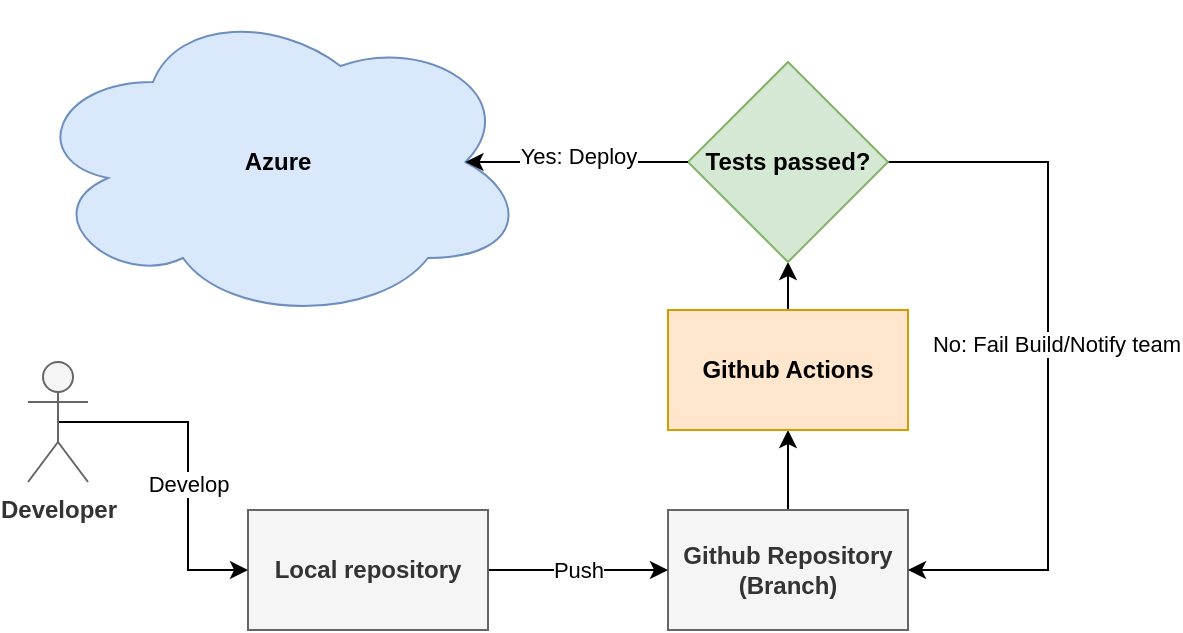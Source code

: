 <mxfile version="23.1.6" type="device">
  <diagram name="Page-1" id="_a-qMCfKqFlfd54H7Kzc">
    <mxGraphModel dx="567" dy="1878" grid="1" gridSize="10" guides="1" tooltips="1" connect="1" arrows="1" fold="1" page="1" pageScale="1" pageWidth="850" pageHeight="1100" math="0" shadow="0">
      <root>
        <mxCell id="0" />
        <mxCell id="1" parent="0" />
        <mxCell id="uu1oGtS7b5h-EQwZLsjT-1" value="&lt;b&gt;Azure&lt;/b&gt;" style="ellipse;shape=cloud;whiteSpace=wrap;html=1;fillColor=#dae8fc;strokeColor=#6c8ebf;" vertex="1" parent="1">
          <mxGeometry x="50" y="-80" width="250" height="160" as="geometry" />
        </mxCell>
        <mxCell id="uu1oGtS7b5h-EQwZLsjT-5" style="edgeStyle=orthogonalEdgeStyle;rounded=0;orthogonalLoop=1;jettySize=auto;html=1;exitX=0.5;exitY=0;exitDx=0;exitDy=0;" edge="1" parent="1" source="uu1oGtS7b5h-EQwZLsjT-2" target="uu1oGtS7b5h-EQwZLsjT-3">
          <mxGeometry relative="1" as="geometry" />
        </mxCell>
        <mxCell id="uu1oGtS7b5h-EQwZLsjT-2" value="&lt;b&gt;Github Repository (Branch)&lt;/b&gt;" style="rounded=0;whiteSpace=wrap;html=1;fillColor=#f5f5f5;fontColor=#333333;strokeColor=#666666;" vertex="1" parent="1">
          <mxGeometry x="370" y="174" width="120" height="60" as="geometry" />
        </mxCell>
        <mxCell id="uu1oGtS7b5h-EQwZLsjT-17" style="edgeStyle=orthogonalEdgeStyle;rounded=0;orthogonalLoop=1;jettySize=auto;html=1;exitX=0.5;exitY=0;exitDx=0;exitDy=0;entryX=0.5;entryY=1;entryDx=0;entryDy=0;" edge="1" parent="1" source="uu1oGtS7b5h-EQwZLsjT-3" target="uu1oGtS7b5h-EQwZLsjT-16">
          <mxGeometry relative="1" as="geometry" />
        </mxCell>
        <mxCell id="uu1oGtS7b5h-EQwZLsjT-3" value="&lt;b&gt;Github Actions&lt;/b&gt;" style="rounded=0;whiteSpace=wrap;html=1;fillColor=#ffe6cc;strokeColor=#d79b00;" vertex="1" parent="1">
          <mxGeometry x="370" y="74" width="120" height="60" as="geometry" />
        </mxCell>
        <mxCell id="uu1oGtS7b5h-EQwZLsjT-7" style="edgeStyle=orthogonalEdgeStyle;rounded=0;orthogonalLoop=1;jettySize=auto;html=1;exitX=1;exitY=0.5;exitDx=0;exitDy=0;entryX=0;entryY=0.5;entryDx=0;entryDy=0;fontStyle=1" edge="1" parent="1" source="uu1oGtS7b5h-EQwZLsjT-4" target="uu1oGtS7b5h-EQwZLsjT-2">
          <mxGeometry relative="1" as="geometry" />
        </mxCell>
        <mxCell id="uu1oGtS7b5h-EQwZLsjT-8" value="Push" style="edgeLabel;html=1;align=center;verticalAlign=middle;resizable=0;points=[];" vertex="1" connectable="0" parent="uu1oGtS7b5h-EQwZLsjT-7">
          <mxGeometry y="2" relative="1" as="geometry">
            <mxPoint y="2" as="offset" />
          </mxGeometry>
        </mxCell>
        <mxCell id="uu1oGtS7b5h-EQwZLsjT-4" value="&lt;b&gt;Local repository&lt;/b&gt;" style="rounded=0;whiteSpace=wrap;html=1;fillColor=#f5f5f5;fontColor=#333333;strokeColor=#666666;" vertex="1" parent="1">
          <mxGeometry x="160" y="174" width="120" height="60" as="geometry" />
        </mxCell>
        <mxCell id="uu1oGtS7b5h-EQwZLsjT-12" style="edgeStyle=orthogonalEdgeStyle;rounded=0;orthogonalLoop=1;jettySize=auto;html=1;exitX=0.5;exitY=0.5;exitDx=0;exitDy=0;exitPerimeter=0;entryX=0;entryY=0.5;entryDx=0;entryDy=0;" edge="1" parent="1" source="uu1oGtS7b5h-EQwZLsjT-9" target="uu1oGtS7b5h-EQwZLsjT-4">
          <mxGeometry relative="1" as="geometry">
            <Array as="points">
              <mxPoint x="130" y="130" />
              <mxPoint x="130" y="204" />
            </Array>
          </mxGeometry>
        </mxCell>
        <mxCell id="uu1oGtS7b5h-EQwZLsjT-13" value="Develop" style="edgeLabel;html=1;align=center;verticalAlign=middle;resizable=0;points=[];" vertex="1" connectable="0" parent="uu1oGtS7b5h-EQwZLsjT-12">
          <mxGeometry x="-0.085" y="-3" relative="1" as="geometry">
            <mxPoint x="3" y="18" as="offset" />
          </mxGeometry>
        </mxCell>
        <mxCell id="uu1oGtS7b5h-EQwZLsjT-9" value="Developer&lt;div&gt;&lt;br&gt;&lt;/div&gt;" style="shape=umlActor;verticalLabelPosition=bottom;verticalAlign=top;html=1;outlineConnect=0;fontStyle=1;fillColor=#f5f5f5;fontColor=#333333;strokeColor=#666666;" vertex="1" parent="1">
          <mxGeometry x="50" y="100" width="30" height="60" as="geometry" />
        </mxCell>
        <mxCell id="uu1oGtS7b5h-EQwZLsjT-20" style="edgeStyle=orthogonalEdgeStyle;rounded=0;orthogonalLoop=1;jettySize=auto;html=1;exitX=1;exitY=0.5;exitDx=0;exitDy=0;entryX=1;entryY=0.5;entryDx=0;entryDy=0;" edge="1" parent="1" source="uu1oGtS7b5h-EQwZLsjT-16" target="uu1oGtS7b5h-EQwZLsjT-2">
          <mxGeometry relative="1" as="geometry">
            <Array as="points">
              <mxPoint x="560" />
              <mxPoint x="560" y="204" />
            </Array>
          </mxGeometry>
        </mxCell>
        <mxCell id="uu1oGtS7b5h-EQwZLsjT-21" value="No: Fail Build/Notify team" style="edgeLabel;html=1;align=center;verticalAlign=middle;resizable=0;points=[];" vertex="1" connectable="0" parent="uu1oGtS7b5h-EQwZLsjT-20">
          <mxGeometry x="-0.036" y="4" relative="1" as="geometry">
            <mxPoint as="offset" />
          </mxGeometry>
        </mxCell>
        <mxCell id="uu1oGtS7b5h-EQwZLsjT-16" value="&lt;b&gt;Tests passed?&lt;/b&gt;" style="rhombus;whiteSpace=wrap;html=1;fillColor=#d5e8d4;strokeColor=#82b366;" vertex="1" parent="1">
          <mxGeometry x="380" y="-50" width="100" height="100" as="geometry" />
        </mxCell>
        <mxCell id="uu1oGtS7b5h-EQwZLsjT-18" style="edgeStyle=orthogonalEdgeStyle;rounded=0;orthogonalLoop=1;jettySize=auto;html=1;exitX=0;exitY=0.5;exitDx=0;exitDy=0;entryX=0.875;entryY=0.5;entryDx=0;entryDy=0;entryPerimeter=0;" edge="1" parent="1" source="uu1oGtS7b5h-EQwZLsjT-16" target="uu1oGtS7b5h-EQwZLsjT-1">
          <mxGeometry relative="1" as="geometry" />
        </mxCell>
        <mxCell id="uu1oGtS7b5h-EQwZLsjT-19" value="Yes: Deploy" style="edgeLabel;html=1;align=center;verticalAlign=middle;resizable=0;points=[];" vertex="1" connectable="0" parent="uu1oGtS7b5h-EQwZLsjT-18">
          <mxGeometry x="-0.011" y="-3" relative="1" as="geometry">
            <mxPoint as="offset" />
          </mxGeometry>
        </mxCell>
      </root>
    </mxGraphModel>
  </diagram>
</mxfile>
